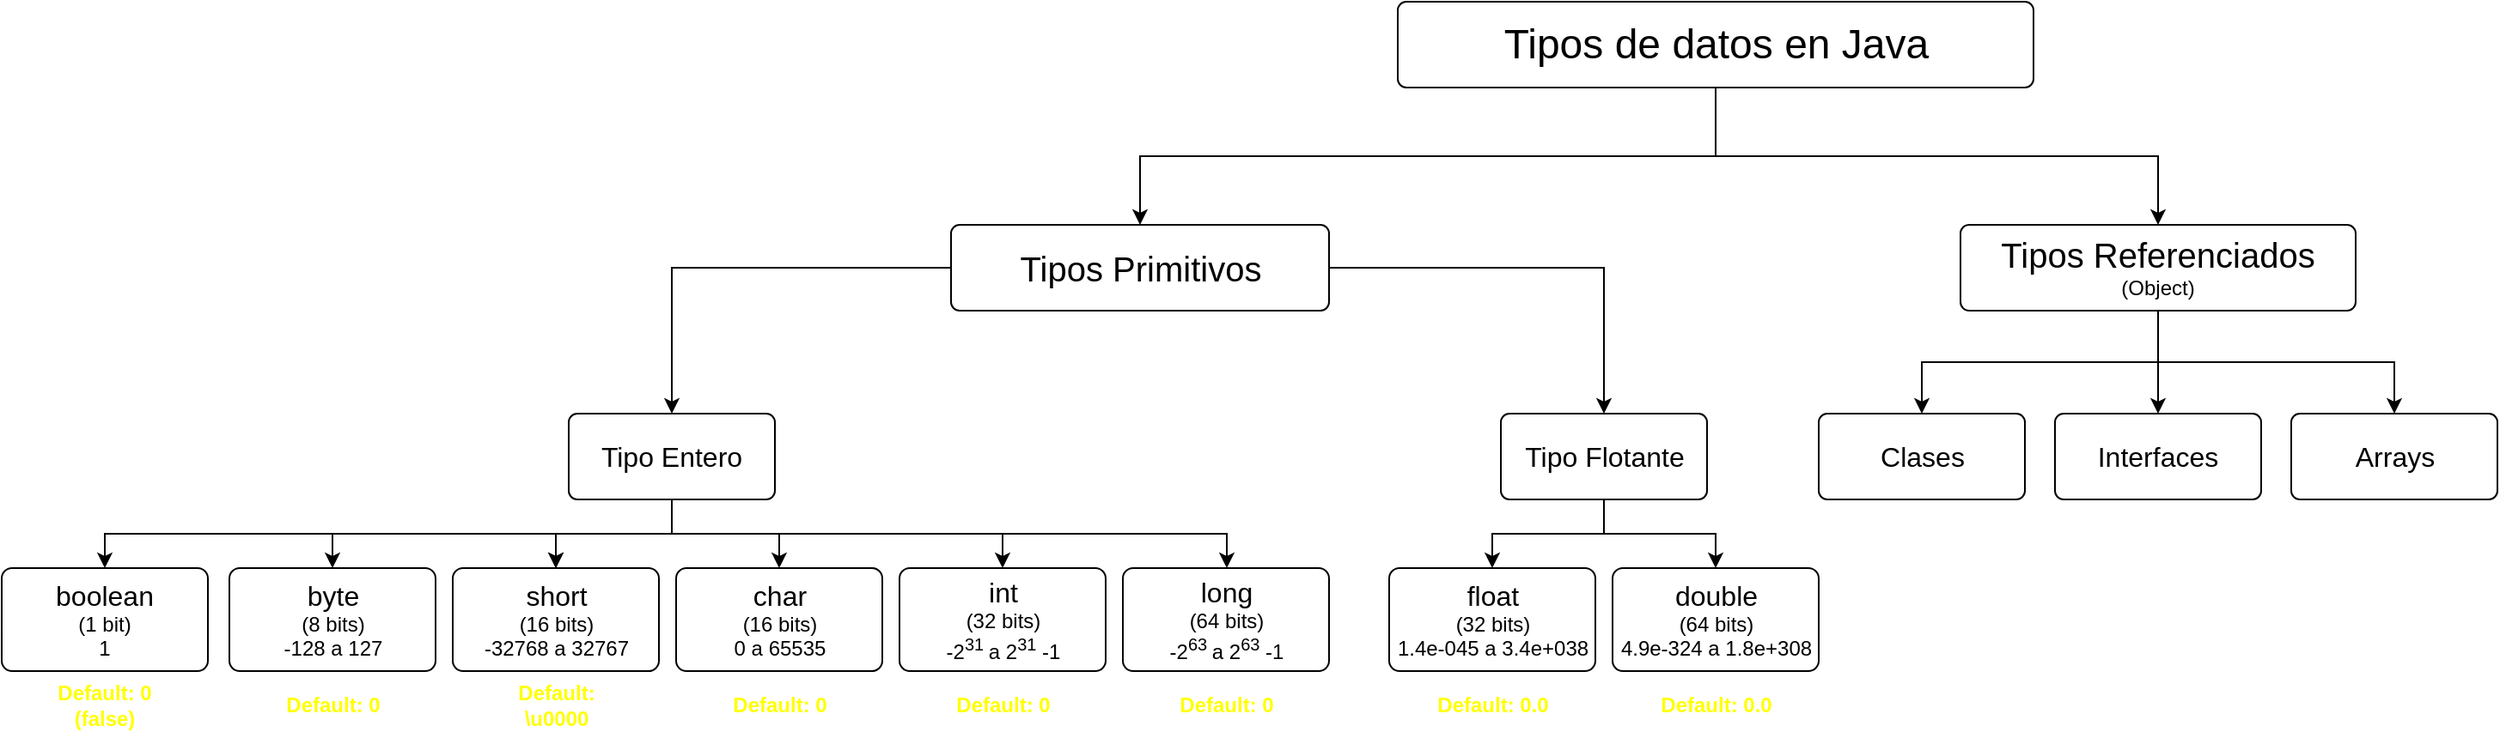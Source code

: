 <mxfile>
    <diagram id="gCIJAPC8bgeQ6VSperVp" name="Page-1">
        <mxGraphModel dx="2007" dy="428" grid="1" gridSize="10" guides="1" tooltips="1" connect="1" arrows="1" fold="1" page="1" pageScale="1" pageWidth="850" pageHeight="1100" math="0" shadow="0">
            <root>
                <mxCell id="0"/>
                <mxCell id="1" parent="0"/>
                <mxCell id="4" value="" style="edgeStyle=orthogonalEdgeStyle;rounded=0;orthogonalLoop=1;jettySize=auto;html=1;exitX=0.5;exitY=1;exitDx=0;exitDy=0;" parent="1" source="2" target="3" edge="1">
                    <mxGeometry relative="1" as="geometry"/>
                </mxCell>
                <mxCell id="6" value="" style="edgeStyle=orthogonalEdgeStyle;rounded=0;orthogonalLoop=1;jettySize=auto;html=1;exitX=0.5;exitY=1;exitDx=0;exitDy=0;" parent="1" source="2" target="5" edge="1">
                    <mxGeometry relative="1" as="geometry"/>
                </mxCell>
                <mxCell id="2" value="&lt;font style=&quot;font-size: 24px&quot;&gt;Tipos de datos en Java&lt;/font&gt;" style="rounded=1;arcSize=10;whiteSpace=wrap;html=1;align=center;" parent="1" vertex="1">
                    <mxGeometry x="152.5" y="30" width="370" height="50" as="geometry"/>
                </mxCell>
                <mxCell id="8" value="" style="edgeStyle=orthogonalEdgeStyle;rounded=0;orthogonalLoop=1;jettySize=auto;html=1;" parent="1" source="3" target="7" edge="1">
                    <mxGeometry relative="1" as="geometry"/>
                </mxCell>
                <mxCell id="10" value="" style="edgeStyle=orthogonalEdgeStyle;rounded=0;orthogonalLoop=1;jettySize=auto;html=1;" parent="1" source="3" target="9" edge="1">
                    <mxGeometry relative="1" as="geometry"/>
                </mxCell>
                <mxCell id="3" value="&lt;font style=&quot;font-size: 20px&quot;&gt;Tipos Primitivos&lt;/font&gt;" style="rounded=1;whiteSpace=wrap;html=1;arcSize=10;" parent="1" vertex="1">
                    <mxGeometry x="-107.5" y="160" width="220" height="50" as="geometry"/>
                </mxCell>
                <mxCell id="12" value="" style="edgeStyle=orthogonalEdgeStyle;rounded=0;orthogonalLoop=1;jettySize=auto;html=1;exitX=0.5;exitY=1;exitDx=0;exitDy=0;" parent="1" source="5" target="11" edge="1">
                    <mxGeometry relative="1" as="geometry"/>
                </mxCell>
                <mxCell id="14" value="" style="edgeStyle=orthogonalEdgeStyle;rounded=0;orthogonalLoop=1;jettySize=auto;html=1;" parent="1" source="5" target="13" edge="1">
                    <mxGeometry relative="1" as="geometry"/>
                </mxCell>
                <mxCell id="16" value="" style="edgeStyle=orthogonalEdgeStyle;rounded=0;orthogonalLoop=1;jettySize=auto;html=1;exitX=0.5;exitY=1;exitDx=0;exitDy=0;" parent="1" source="5" target="15" edge="1">
                    <mxGeometry relative="1" as="geometry"/>
                </mxCell>
                <mxCell id="5" value="&lt;font style=&quot;font-size: 20px&quot;&gt;Tipos Referenciados&lt;/font&gt;&lt;br&gt;(Object)" style="whiteSpace=wrap;html=1;rounded=1;arcSize=10;" parent="1" vertex="1">
                    <mxGeometry x="480" y="160" width="230" height="50" as="geometry"/>
                </mxCell>
                <mxCell id="18" value="" style="edgeStyle=orthogonalEdgeStyle;rounded=0;orthogonalLoop=1;jettySize=auto;html=1;exitX=0.5;exitY=1;exitDx=0;exitDy=0;" parent="1" source="7" target="17" edge="1">
                    <mxGeometry relative="1" as="geometry"/>
                </mxCell>
                <mxCell id="21" value="" style="edgeStyle=orthogonalEdgeStyle;rounded=0;orthogonalLoop=1;jettySize=auto;html=1;exitX=0.5;exitY=1;exitDx=0;exitDy=0;" parent="1" source="7" target="20" edge="1">
                    <mxGeometry relative="1" as="geometry"/>
                </mxCell>
                <mxCell id="23" value="" style="edgeStyle=orthogonalEdgeStyle;rounded=0;orthogonalLoop=1;jettySize=auto;html=1;exitX=0.5;exitY=1;exitDx=0;exitDy=0;" parent="1" source="7" target="20" edge="1">
                    <mxGeometry relative="1" as="geometry"/>
                </mxCell>
                <mxCell id="26" value="" style="edgeStyle=orthogonalEdgeStyle;rounded=0;orthogonalLoop=1;jettySize=auto;html=1;" parent="1" source="7" target="25" edge="1">
                    <mxGeometry relative="1" as="geometry"/>
                </mxCell>
                <mxCell id="28" value="" style="edgeStyle=orthogonalEdgeStyle;rounded=0;orthogonalLoop=1;jettySize=auto;html=1;exitX=0.5;exitY=1;exitDx=0;exitDy=0;" parent="1" source="7" target="27" edge="1">
                    <mxGeometry relative="1" as="geometry"/>
                </mxCell>
                <mxCell id="30" value="" style="edgeStyle=orthogonalEdgeStyle;rounded=0;orthogonalLoop=1;jettySize=auto;html=1;exitX=0.5;exitY=1;exitDx=0;exitDy=0;" parent="1" source="7" target="29" edge="1">
                    <mxGeometry relative="1" as="geometry">
                        <mxPoint x="-207.5" y="320" as="sourcePoint"/>
                        <Array as="points">
                            <mxPoint x="-270" y="340"/>
                            <mxPoint x="53" y="340"/>
                        </Array>
                    </mxGeometry>
                </mxCell>
                <mxCell id="36" value="" style="edgeStyle=orthogonalEdgeStyle;rounded=0;orthogonalLoop=1;jettySize=auto;html=1;exitX=0.5;exitY=1;exitDx=0;exitDy=0;" parent="1" source="7" target="35" edge="1">
                    <mxGeometry relative="1" as="geometry"/>
                </mxCell>
                <mxCell id="7" value="&lt;font style=&quot;font-size: 16px&quot;&gt;Tipo Entero&lt;/font&gt;" style="rounded=1;whiteSpace=wrap;html=1;arcSize=10;" parent="1" vertex="1">
                    <mxGeometry x="-330" y="270" width="120" height="50" as="geometry"/>
                </mxCell>
                <mxCell id="32" value="" style="edgeStyle=orthogonalEdgeStyle;rounded=0;orthogonalLoop=1;jettySize=auto;html=1;" parent="1" source="9" target="31" edge="1">
                    <mxGeometry relative="1" as="geometry"/>
                </mxCell>
                <mxCell id="34" value="" style="edgeStyle=orthogonalEdgeStyle;rounded=0;orthogonalLoop=1;jettySize=auto;html=1;" parent="1" source="9" target="33" edge="1">
                    <mxGeometry relative="1" as="geometry"/>
                </mxCell>
                <mxCell id="9" value="&lt;font style=&quot;font-size: 16px&quot;&gt;Tipo Flotante&lt;/font&gt;" style="rounded=1;whiteSpace=wrap;html=1;arcSize=10;" parent="1" vertex="1">
                    <mxGeometry x="212.5" y="270" width="120" height="50" as="geometry"/>
                </mxCell>
                <mxCell id="11" value="&lt;font style=&quot;font-size: 16px&quot;&gt;Clases&lt;/font&gt;" style="rounded=1;whiteSpace=wrap;html=1;arcSize=10;" parent="1" vertex="1">
                    <mxGeometry x="397.5" y="270" width="120" height="50" as="geometry"/>
                </mxCell>
                <mxCell id="13" value="&lt;font style=&quot;font-size: 16px&quot;&gt;Interfaces&lt;/font&gt;" style="rounded=1;whiteSpace=wrap;html=1;arcSize=10;" parent="1" vertex="1">
                    <mxGeometry x="535" y="270" width="120" height="50" as="geometry"/>
                </mxCell>
                <mxCell id="15" value="&lt;font style=&quot;font-size: 16px&quot;&gt;Arrays&lt;/font&gt;" style="whiteSpace=wrap;html=1;rounded=1;arcSize=10;" parent="1" vertex="1">
                    <mxGeometry x="672.5" y="270" width="120" height="50" as="geometry"/>
                </mxCell>
                <mxCell id="17" value="&lt;font style=&quot;font-size: 16px&quot;&gt;byte&lt;/font&gt;&lt;br&gt;(8 bits)&lt;br&gt;-128 a 127" style="rounded=1;whiteSpace=wrap;html=1;arcSize=10;" parent="1" vertex="1">
                    <mxGeometry x="-527.5" y="360" width="120" height="60" as="geometry"/>
                </mxCell>
                <mxCell id="20" value="&lt;font style=&quot;font-size: 16px&quot;&gt;short&lt;br&gt;&lt;/font&gt;(16 bits)&lt;br&gt;-32768 a 32767" style="rounded=1;whiteSpace=wrap;html=1;arcSize=10;" parent="1" vertex="1">
                    <mxGeometry x="-397.5" y="360" width="120" height="60" as="geometry"/>
                </mxCell>
                <mxCell id="25" value="&lt;font style=&quot;font-size: 16px&quot;&gt;char&lt;br&gt;&lt;/font&gt;(16 bits)&lt;br&gt;0 a 65535" style="rounded=1;whiteSpace=wrap;html=1;arcSize=10;" parent="1" vertex="1">
                    <mxGeometry x="-267.5" y="360" width="120" height="60" as="geometry"/>
                </mxCell>
                <mxCell id="27" value="&lt;font style=&quot;font-size: 16px&quot;&gt;int&lt;/font&gt;&lt;br&gt;(32 bits)&lt;br&gt;-2&lt;sup&gt;31 &lt;/sup&gt;a 2&lt;sup&gt;31&lt;/sup&gt; -1" style="rounded=1;whiteSpace=wrap;html=1;arcSize=10;" parent="1" vertex="1">
                    <mxGeometry x="-137.5" y="360" width="120" height="60" as="geometry"/>
                </mxCell>
                <mxCell id="29" value="&lt;font style=&quot;font-size: 16px&quot;&gt;long&lt;/font&gt;&lt;br&gt;(64 bits)&lt;br&gt;-2&lt;sup&gt;63&amp;nbsp;&lt;/sup&gt;a 2&lt;sup&gt;63&lt;/sup&gt;&amp;nbsp;-1" style="rounded=1;whiteSpace=wrap;html=1;arcSize=10;" parent="1" vertex="1">
                    <mxGeometry x="-7.5" y="360" width="120" height="60" as="geometry"/>
                </mxCell>
                <mxCell id="31" value="&lt;font style=&quot;font-size: 16px&quot;&gt;float&lt;/font&gt;&lt;br&gt;(32 bits)&lt;br&gt;1.4e-045 a 3.4e+038" style="rounded=1;whiteSpace=wrap;html=1;arcSize=10;" parent="1" vertex="1">
                    <mxGeometry x="147.5" y="360" width="120" height="60" as="geometry"/>
                </mxCell>
                <mxCell id="33" value="&lt;font style=&quot;font-size: 16px&quot;&gt;double&lt;/font&gt;&lt;br&gt;(64 bits)&lt;br&gt;4.9e-324 a 1.8e+308" style="rounded=1;whiteSpace=wrap;html=1;arcSize=10;" parent="1" vertex="1">
                    <mxGeometry x="277.5" y="360" width="120" height="60" as="geometry"/>
                </mxCell>
                <mxCell id="35" value="&lt;font style=&quot;font-size: 16px&quot;&gt;boolean&lt;/font&gt;&lt;br&gt;(1 bit)&lt;br&gt;1" style="rounded=1;whiteSpace=wrap;html=1;arcSize=10;" parent="1" vertex="1">
                    <mxGeometry x="-660" y="360" width="120" height="60" as="geometry"/>
                </mxCell>
                <mxCell id="38" value="&lt;font color=&quot;#ffff00&quot;&gt;Default: 0 (false)&lt;/font&gt;" style="text;html=1;strokeColor=none;fillColor=none;align=center;verticalAlign=middle;whiteSpace=wrap;rounded=0;fontStyle=1" parent="1" vertex="1">
                    <mxGeometry x="-630" y="430" width="60" height="20" as="geometry"/>
                </mxCell>
                <mxCell id="39" value="&lt;font color=&quot;#ffff00&quot;&gt;Default: 0&lt;/font&gt;" style="text;html=1;strokeColor=none;fillColor=none;align=center;verticalAlign=middle;whiteSpace=wrap;rounded=0;fontStyle=1" parent="1" vertex="1">
                    <mxGeometry x="-497.5" y="430" width="60" height="20" as="geometry"/>
                </mxCell>
                <mxCell id="40" value="&lt;font color=&quot;#ffff00&quot;&gt;Default: \u0000&lt;/font&gt;" style="text;html=1;strokeColor=none;fillColor=none;align=center;verticalAlign=middle;whiteSpace=wrap;rounded=0;fontStyle=1" parent="1" vertex="1">
                    <mxGeometry x="-367.5" y="430" width="60" height="20" as="geometry"/>
                </mxCell>
                <mxCell id="41" value="&lt;font color=&quot;#ffff00&quot;&gt;Default: 0&lt;/font&gt;" style="text;html=1;strokeColor=none;fillColor=none;align=center;verticalAlign=middle;whiteSpace=wrap;rounded=0;fontStyle=1" parent="1" vertex="1">
                    <mxGeometry x="-237.5" y="430" width="60" height="20" as="geometry"/>
                </mxCell>
                <mxCell id="42" value="&lt;font color=&quot;#ffff00&quot;&gt;Default: 0&lt;/font&gt;" style="text;html=1;strokeColor=none;fillColor=none;align=center;verticalAlign=middle;whiteSpace=wrap;rounded=0;fontStyle=1" parent="1" vertex="1">
                    <mxGeometry x="-107.5" y="430" width="60" height="20" as="geometry"/>
                </mxCell>
                <mxCell id="43" value="&lt;font color=&quot;#ffff00&quot;&gt;Default: 0&lt;/font&gt;" style="text;html=1;strokeColor=none;fillColor=none;align=center;verticalAlign=middle;whiteSpace=wrap;rounded=0;fontStyle=1" parent="1" vertex="1">
                    <mxGeometry x="22.5" y="430" width="60" height="20" as="geometry"/>
                </mxCell>
                <mxCell id="44" value="&lt;font color=&quot;#ffff00&quot;&gt;Default: 0.0&lt;/font&gt;" style="text;html=1;strokeColor=none;fillColor=none;align=center;verticalAlign=middle;whiteSpace=wrap;rounded=0;fontStyle=1" parent="1" vertex="1">
                    <mxGeometry x="168.75" y="430" width="77.5" height="20" as="geometry"/>
                </mxCell>
                <mxCell id="46" value="&lt;font color=&quot;#ffff00&quot;&gt;Default: 0.0&lt;/font&gt;" style="text;html=1;strokeColor=none;fillColor=none;align=center;verticalAlign=middle;whiteSpace=wrap;rounded=0;fontStyle=1" parent="1" vertex="1">
                    <mxGeometry x="298.75" y="430" width="77.5" height="20" as="geometry"/>
                </mxCell>
            </root>
        </mxGraphModel>
    </diagram>
</mxfile>